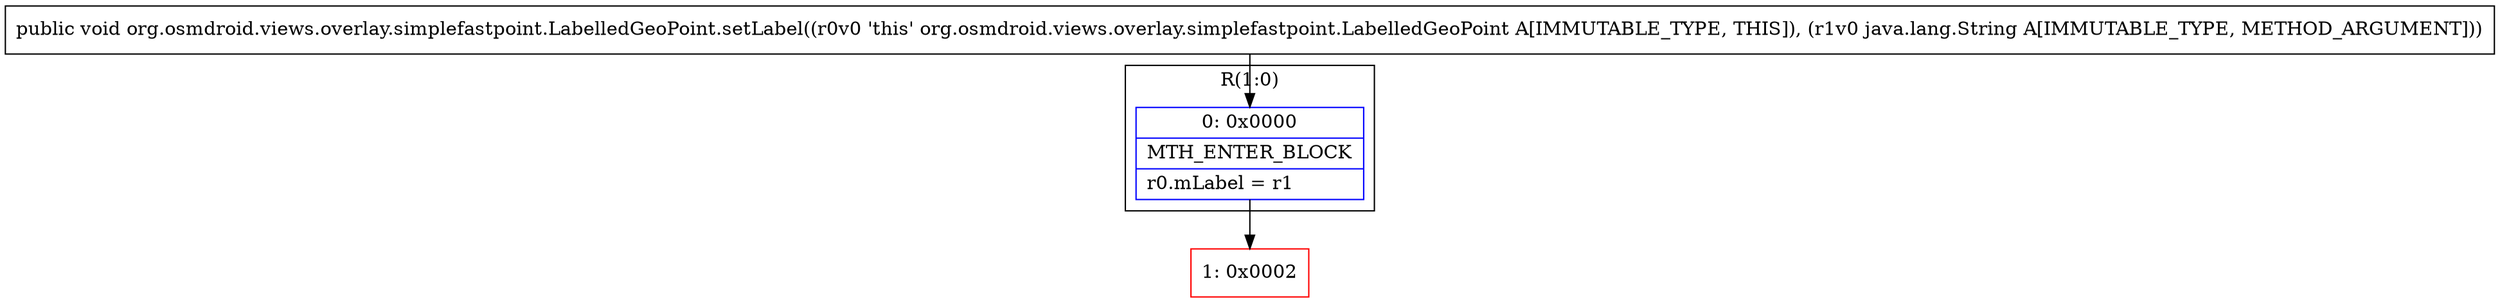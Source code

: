 digraph "CFG fororg.osmdroid.views.overlay.simplefastpoint.LabelledGeoPoint.setLabel(Ljava\/lang\/String;)V" {
subgraph cluster_Region_403651046 {
label = "R(1:0)";
node [shape=record,color=blue];
Node_0 [shape=record,label="{0\:\ 0x0000|MTH_ENTER_BLOCK\l|r0.mLabel = r1\l}"];
}
Node_1 [shape=record,color=red,label="{1\:\ 0x0002}"];
MethodNode[shape=record,label="{public void org.osmdroid.views.overlay.simplefastpoint.LabelledGeoPoint.setLabel((r0v0 'this' org.osmdroid.views.overlay.simplefastpoint.LabelledGeoPoint A[IMMUTABLE_TYPE, THIS]), (r1v0 java.lang.String A[IMMUTABLE_TYPE, METHOD_ARGUMENT])) }"];
MethodNode -> Node_0;
Node_0 -> Node_1;
}

